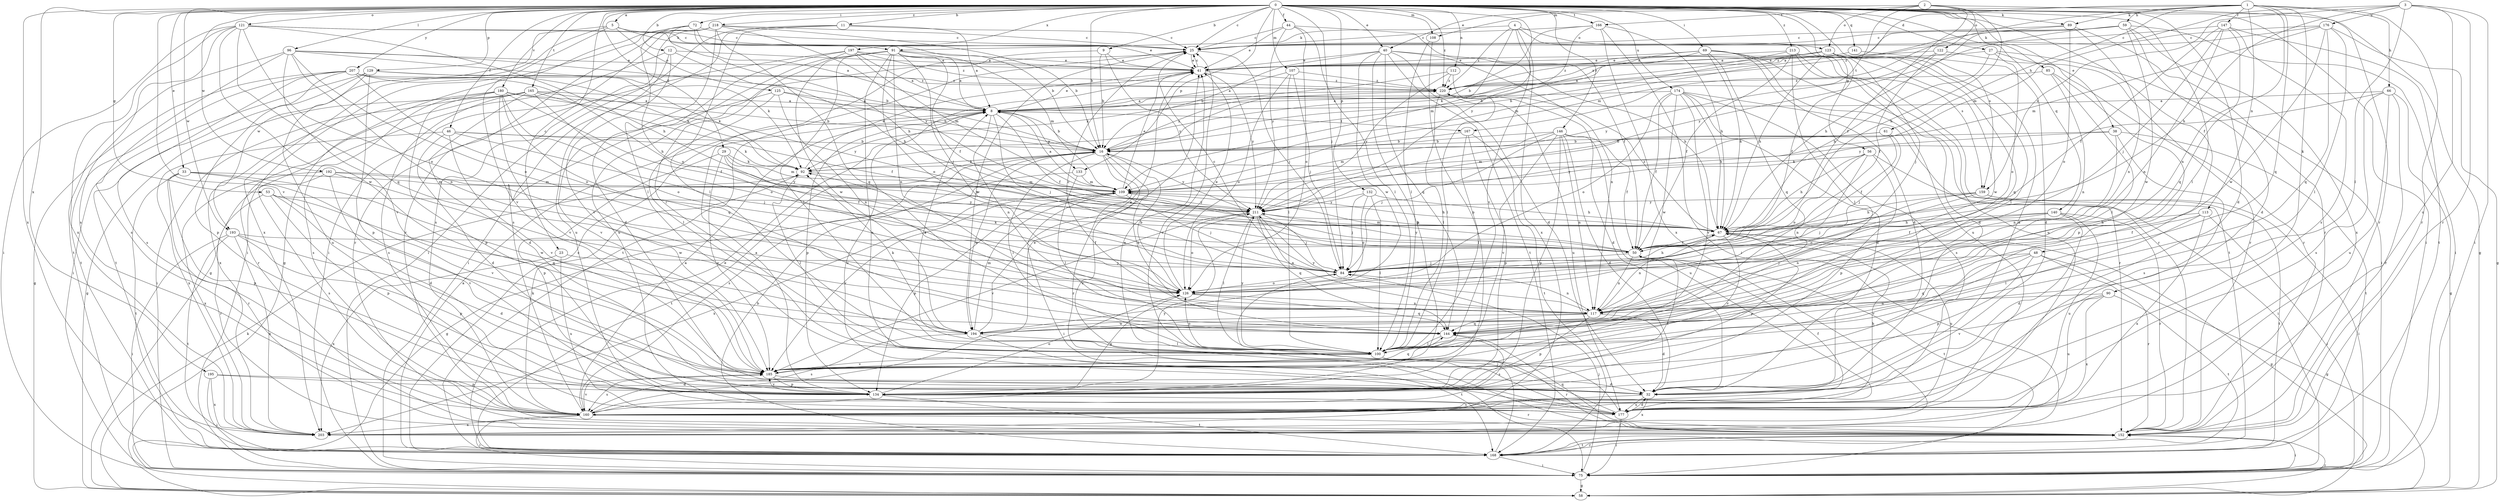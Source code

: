 strict digraph  {
0;
1;
2;
3;
4;
5;
8;
9;
11;
12;
16;
23;
25;
27;
29;
32;
33;
38;
40;
41;
44;
46;
48;
50;
53;
56;
58;
59;
61;
66;
67;
69;
72;
75;
84;
85;
89;
90;
91;
92;
96;
100;
107;
108;
109;
112;
113;
117;
121;
122;
123;
125;
126;
129;
132;
133;
134;
140;
141;
144;
146;
147;
152;
159;
160;
165;
166;
167;
168;
174;
176;
177;
180;
185;
192;
193;
194;
195;
197;
203;
207;
211;
213;
218;
220;
0 -> 5  [label=a];
0 -> 9  [label=b];
0 -> 11  [label=b];
0 -> 12  [label=b];
0 -> 16  [label=b];
0 -> 23  [label=c];
0 -> 25  [label=c];
0 -> 27  [label=d];
0 -> 29  [label=d];
0 -> 32  [label=d];
0 -> 33  [label=e];
0 -> 38  [label=e];
0 -> 40  [label=e];
0 -> 44  [label=f];
0 -> 46  [label=f];
0 -> 48  [label=f];
0 -> 53  [label=g];
0 -> 56  [label=g];
0 -> 58  [label=g];
0 -> 69  [label=i];
0 -> 72  [label=i];
0 -> 75  [label=i];
0 -> 84  [label=j];
0 -> 85  [label=k];
0 -> 89  [label=k];
0 -> 96  [label=l];
0 -> 100  [label=l];
0 -> 107  [label=m];
0 -> 108  [label=m];
0 -> 112  [label=n];
0 -> 121  [label=o];
0 -> 129  [label=p];
0 -> 132  [label=p];
0 -> 133  [label=p];
0 -> 140  [label=q];
0 -> 141  [label=q];
0 -> 146  [label=r];
0 -> 159  [label=s];
0 -> 165  [label=t];
0 -> 166  [label=t];
0 -> 174  [label=u];
0 -> 180  [label=v];
0 -> 185  [label=v];
0 -> 192  [label=w];
0 -> 193  [label=w];
0 -> 195  [label=x];
0 -> 197  [label=x];
0 -> 203  [label=x];
0 -> 207  [label=y];
0 -> 211  [label=y];
0 -> 213  [label=z];
0 -> 218  [label=z];
0 -> 220  [label=z];
1 -> 8  [label=a];
1 -> 59  [label=h];
1 -> 61  [label=h];
1 -> 66  [label=h];
1 -> 89  [label=k];
1 -> 90  [label=k];
1 -> 108  [label=m];
1 -> 109  [label=m];
1 -> 113  [label=n];
1 -> 117  [label=n];
1 -> 144  [label=q];
1 -> 147  [label=r];
1 -> 152  [label=r];
2 -> 40  [label=e];
2 -> 50  [label=f];
2 -> 67  [label=h];
2 -> 122  [label=o];
2 -> 123  [label=o];
2 -> 152  [label=r];
2 -> 166  [label=t];
2 -> 167  [label=t];
3 -> 67  [label=h];
3 -> 75  [label=i];
3 -> 100  [label=l];
3 -> 109  [label=m];
3 -> 152  [label=r];
3 -> 159  [label=s];
3 -> 176  [label=u];
3 -> 177  [label=u];
4 -> 91  [label=k];
4 -> 109  [label=m];
4 -> 123  [label=o];
4 -> 159  [label=s];
4 -> 185  [label=v];
4 -> 203  [label=x];
4 -> 220  [label=z];
5 -> 25  [label=c];
5 -> 75  [label=i];
5 -> 91  [label=k];
5 -> 125  [label=o];
5 -> 193  [label=w];
5 -> 203  [label=x];
8 -> 16  [label=b];
8 -> 41  [label=e];
8 -> 50  [label=f];
8 -> 84  [label=j];
8 -> 117  [label=n];
8 -> 133  [label=p];
8 -> 134  [label=p];
8 -> 167  [label=t];
8 -> 177  [label=u];
9 -> 16  [label=b];
9 -> 41  [label=e];
9 -> 177  [label=u];
9 -> 211  [label=y];
11 -> 8  [label=a];
11 -> 25  [label=c];
11 -> 75  [label=i];
11 -> 100  [label=l];
11 -> 160  [label=s];
12 -> 41  [label=e];
12 -> 58  [label=g];
12 -> 67  [label=h];
12 -> 177  [label=u];
12 -> 185  [label=v];
16 -> 92  [label=k];
16 -> 100  [label=l];
16 -> 144  [label=q];
16 -> 152  [label=r];
16 -> 160  [label=s];
16 -> 168  [label=t];
16 -> 177  [label=u];
16 -> 194  [label=w];
16 -> 211  [label=y];
16 -> 220  [label=z];
23 -> 84  [label=j];
23 -> 177  [label=u];
23 -> 203  [label=x];
25 -> 41  [label=e];
25 -> 84  [label=j];
25 -> 168  [label=t];
25 -> 194  [label=w];
27 -> 41  [label=e];
27 -> 67  [label=h];
27 -> 75  [label=i];
27 -> 126  [label=o];
27 -> 152  [label=r];
29 -> 50  [label=f];
29 -> 92  [label=k];
29 -> 109  [label=m];
29 -> 134  [label=p];
29 -> 185  [label=v];
29 -> 211  [label=y];
32 -> 160  [label=s];
32 -> 177  [label=u];
32 -> 203  [label=x];
33 -> 109  [label=m];
33 -> 134  [label=p];
33 -> 152  [label=r];
33 -> 168  [label=t];
33 -> 185  [label=v];
33 -> 194  [label=w];
38 -> 16  [label=b];
38 -> 117  [label=n];
38 -> 160  [label=s];
38 -> 168  [label=t];
38 -> 211  [label=y];
40 -> 16  [label=b];
40 -> 32  [label=d];
40 -> 41  [label=e];
40 -> 67  [label=h];
40 -> 117  [label=n];
40 -> 134  [label=p];
40 -> 144  [label=q];
40 -> 168  [label=t];
40 -> 194  [label=w];
41 -> 25  [label=c];
41 -> 211  [label=y];
41 -> 220  [label=z];
44 -> 25  [label=c];
44 -> 41  [label=e];
44 -> 50  [label=f];
44 -> 100  [label=l];
44 -> 126  [label=o];
44 -> 211  [label=y];
46 -> 16  [label=b];
46 -> 32  [label=d];
46 -> 84  [label=j];
46 -> 92  [label=k];
46 -> 185  [label=v];
46 -> 203  [label=x];
48 -> 58  [label=g];
48 -> 84  [label=j];
48 -> 134  [label=p];
48 -> 144  [label=q];
48 -> 152  [label=r];
48 -> 185  [label=v];
50 -> 84  [label=j];
50 -> 109  [label=m];
50 -> 117  [label=n];
50 -> 168  [label=t];
50 -> 211  [label=y];
53 -> 134  [label=p];
53 -> 144  [label=q];
53 -> 152  [label=r];
53 -> 185  [label=v];
53 -> 211  [label=y];
56 -> 67  [label=h];
56 -> 75  [label=i];
56 -> 92  [label=k];
56 -> 117  [label=n];
56 -> 126  [label=o];
56 -> 134  [label=p];
58 -> 92  [label=k];
58 -> 152  [label=r];
59 -> 25  [label=c];
59 -> 32  [label=d];
59 -> 75  [label=i];
59 -> 109  [label=m];
59 -> 194  [label=w];
59 -> 203  [label=x];
59 -> 211  [label=y];
59 -> 220  [label=z];
61 -> 16  [label=b];
61 -> 50  [label=f];
61 -> 84  [label=j];
61 -> 109  [label=m];
66 -> 8  [label=a];
66 -> 58  [label=g];
66 -> 152  [label=r];
66 -> 160  [label=s];
66 -> 177  [label=u];
66 -> 211  [label=y];
67 -> 50  [label=f];
67 -> 58  [label=g];
67 -> 117  [label=n];
67 -> 134  [label=p];
67 -> 177  [label=u];
67 -> 185  [label=v];
67 -> 220  [label=z];
69 -> 16  [label=b];
69 -> 32  [label=d];
69 -> 41  [label=e];
69 -> 67  [label=h];
69 -> 144  [label=q];
69 -> 152  [label=r];
69 -> 177  [label=u];
69 -> 220  [label=z];
72 -> 8  [label=a];
72 -> 16  [label=b];
72 -> 25  [label=c];
72 -> 67  [label=h];
72 -> 126  [label=o];
72 -> 185  [label=v];
75 -> 58  [label=g];
75 -> 84  [label=j];
84 -> 25  [label=c];
84 -> 67  [label=h];
84 -> 92  [label=k];
84 -> 117  [label=n];
84 -> 126  [label=o];
85 -> 100  [label=l];
85 -> 117  [label=n];
85 -> 134  [label=p];
85 -> 220  [label=z];
89 -> 25  [label=c];
89 -> 67  [label=h];
89 -> 117  [label=n];
89 -> 126  [label=o];
89 -> 152  [label=r];
90 -> 117  [label=n];
90 -> 168  [label=t];
90 -> 177  [label=u];
90 -> 185  [label=v];
90 -> 203  [label=x];
91 -> 8  [label=a];
91 -> 41  [label=e];
91 -> 50  [label=f];
91 -> 75  [label=i];
91 -> 84  [label=j];
91 -> 100  [label=l];
91 -> 109  [label=m];
91 -> 117  [label=n];
91 -> 126  [label=o];
91 -> 177  [label=u];
91 -> 194  [label=w];
92 -> 41  [label=e];
92 -> 100  [label=l];
92 -> 109  [label=m];
96 -> 16  [label=b];
96 -> 41  [label=e];
96 -> 92  [label=k];
96 -> 117  [label=n];
96 -> 126  [label=o];
96 -> 160  [label=s];
96 -> 168  [label=t];
96 -> 185  [label=v];
100 -> 8  [label=a];
100 -> 126  [label=o];
100 -> 152  [label=r];
100 -> 185  [label=v];
100 -> 211  [label=y];
107 -> 8  [label=a];
107 -> 84  [label=j];
107 -> 100  [label=l];
107 -> 126  [label=o];
107 -> 220  [label=z];
108 -> 100  [label=l];
108 -> 134  [label=p];
109 -> 8  [label=a];
109 -> 41  [label=e];
109 -> 67  [label=h];
109 -> 75  [label=i];
109 -> 84  [label=j];
109 -> 134  [label=p];
109 -> 185  [label=v];
109 -> 203  [label=x];
109 -> 211  [label=y];
112 -> 92  [label=k];
112 -> 100  [label=l];
112 -> 211  [label=y];
112 -> 220  [label=z];
113 -> 50  [label=f];
113 -> 67  [label=h];
113 -> 75  [label=i];
113 -> 100  [label=l];
113 -> 203  [label=x];
117 -> 25  [label=c];
117 -> 32  [label=d];
117 -> 134  [label=p];
117 -> 144  [label=q];
117 -> 194  [label=w];
117 -> 211  [label=y];
121 -> 25  [label=c];
121 -> 41  [label=e];
121 -> 67  [label=h];
121 -> 75  [label=i];
121 -> 126  [label=o];
121 -> 144  [label=q];
121 -> 160  [label=s];
121 -> 194  [label=w];
121 -> 203  [label=x];
122 -> 41  [label=e];
122 -> 50  [label=f];
122 -> 152  [label=r];
122 -> 211  [label=y];
123 -> 16  [label=b];
123 -> 32  [label=d];
123 -> 41  [label=e];
123 -> 50  [label=f];
123 -> 67  [label=h];
123 -> 84  [label=j];
123 -> 100  [label=l];
123 -> 144  [label=q];
123 -> 194  [label=w];
123 -> 220  [label=z];
125 -> 8  [label=a];
125 -> 16  [label=b];
125 -> 100  [label=l];
125 -> 117  [label=n];
125 -> 185  [label=v];
126 -> 16  [label=b];
126 -> 41  [label=e];
126 -> 117  [label=n];
126 -> 134  [label=p];
126 -> 144  [label=q];
129 -> 75  [label=i];
129 -> 92  [label=k];
129 -> 134  [label=p];
129 -> 168  [label=t];
129 -> 177  [label=u];
129 -> 220  [label=z];
132 -> 67  [label=h];
132 -> 84  [label=j];
132 -> 100  [label=l];
132 -> 126  [label=o];
132 -> 211  [label=y];
133 -> 58  [label=g];
133 -> 100  [label=l];
133 -> 109  [label=m];
134 -> 8  [label=a];
134 -> 50  [label=f];
134 -> 126  [label=o];
134 -> 152  [label=r];
134 -> 168  [label=t];
134 -> 185  [label=v];
140 -> 32  [label=d];
140 -> 50  [label=f];
140 -> 67  [label=h];
140 -> 117  [label=n];
140 -> 152  [label=r];
140 -> 177  [label=u];
141 -> 32  [label=d];
141 -> 41  [label=e];
144 -> 100  [label=l];
144 -> 160  [label=s];
146 -> 16  [label=b];
146 -> 32  [label=d];
146 -> 50  [label=f];
146 -> 84  [label=j];
146 -> 109  [label=m];
146 -> 117  [label=n];
146 -> 134  [label=p];
146 -> 177  [label=u];
146 -> 185  [label=v];
147 -> 25  [label=c];
147 -> 50  [label=f];
147 -> 84  [label=j];
147 -> 117  [label=n];
147 -> 144  [label=q];
147 -> 160  [label=s];
147 -> 168  [label=t];
152 -> 75  [label=i];
152 -> 144  [label=q];
152 -> 168  [label=t];
159 -> 67  [label=h];
159 -> 75  [label=i];
159 -> 84  [label=j];
159 -> 126  [label=o];
159 -> 168  [label=t];
159 -> 211  [label=y];
160 -> 8  [label=a];
160 -> 41  [label=e];
160 -> 50  [label=f];
160 -> 67  [label=h];
160 -> 75  [label=i];
160 -> 92  [label=k];
160 -> 152  [label=r];
160 -> 185  [label=v];
160 -> 203  [label=x];
160 -> 211  [label=y];
165 -> 8  [label=a];
165 -> 16  [label=b];
165 -> 32  [label=d];
165 -> 50  [label=f];
165 -> 58  [label=g];
165 -> 75  [label=i];
165 -> 126  [label=o];
165 -> 152  [label=r];
165 -> 160  [label=s];
166 -> 16  [label=b];
166 -> 25  [label=c];
166 -> 67  [label=h];
166 -> 75  [label=i];
166 -> 92  [label=k];
166 -> 203  [label=x];
167 -> 16  [label=b];
167 -> 100  [label=l];
167 -> 134  [label=p];
167 -> 168  [label=t];
168 -> 8  [label=a];
168 -> 16  [label=b];
168 -> 25  [label=c];
168 -> 41  [label=e];
168 -> 75  [label=i];
168 -> 84  [label=j];
168 -> 152  [label=r];
174 -> 8  [label=a];
174 -> 32  [label=d];
174 -> 50  [label=f];
174 -> 67  [label=h];
174 -> 126  [label=o];
174 -> 152  [label=r];
174 -> 160  [label=s];
174 -> 185  [label=v];
174 -> 194  [label=w];
176 -> 25  [label=c];
176 -> 58  [label=g];
176 -> 100  [label=l];
176 -> 109  [label=m];
176 -> 144  [label=q];
176 -> 194  [label=w];
176 -> 220  [label=z];
177 -> 25  [label=c];
177 -> 32  [label=d];
177 -> 41  [label=e];
177 -> 75  [label=i];
180 -> 8  [label=a];
180 -> 50  [label=f];
180 -> 126  [label=o];
180 -> 134  [label=p];
180 -> 144  [label=q];
180 -> 160  [label=s];
180 -> 185  [label=v];
180 -> 203  [label=x];
180 -> 211  [label=y];
185 -> 32  [label=d];
185 -> 134  [label=p];
185 -> 144  [label=q];
185 -> 160  [label=s];
192 -> 32  [label=d];
192 -> 109  [label=m];
192 -> 160  [label=s];
192 -> 194  [label=w];
192 -> 203  [label=x];
192 -> 211  [label=y];
193 -> 32  [label=d];
193 -> 50  [label=f];
193 -> 75  [label=i];
193 -> 134  [label=p];
193 -> 168  [label=t];
193 -> 203  [label=x];
194 -> 41  [label=e];
194 -> 92  [label=k];
194 -> 100  [label=l];
194 -> 109  [label=m];
194 -> 160  [label=s];
194 -> 168  [label=t];
195 -> 32  [label=d];
195 -> 75  [label=i];
195 -> 134  [label=p];
195 -> 203  [label=x];
197 -> 8  [label=a];
197 -> 32  [label=d];
197 -> 41  [label=e];
197 -> 100  [label=l];
197 -> 109  [label=m];
197 -> 152  [label=r];
197 -> 220  [label=z];
207 -> 58  [label=g];
207 -> 67  [label=h];
207 -> 92  [label=k];
207 -> 126  [label=o];
207 -> 134  [label=p];
207 -> 160  [label=s];
207 -> 168  [label=t];
207 -> 220  [label=z];
211 -> 67  [label=h];
211 -> 84  [label=j];
211 -> 100  [label=l];
211 -> 117  [label=n];
211 -> 126  [label=o];
211 -> 144  [label=q];
211 -> 185  [label=v];
213 -> 8  [label=a];
213 -> 32  [label=d];
213 -> 41  [label=e];
213 -> 50  [label=f];
213 -> 100  [label=l];
213 -> 168  [label=t];
213 -> 177  [label=u];
218 -> 16  [label=b];
218 -> 25  [label=c];
218 -> 58  [label=g];
218 -> 75  [label=i];
218 -> 100  [label=l];
218 -> 144  [label=q];
218 -> 152  [label=r];
218 -> 160  [label=s];
218 -> 211  [label=y];
220 -> 8  [label=a];
220 -> 32  [label=d];
220 -> 100  [label=l];
220 -> 177  [label=u];
}
